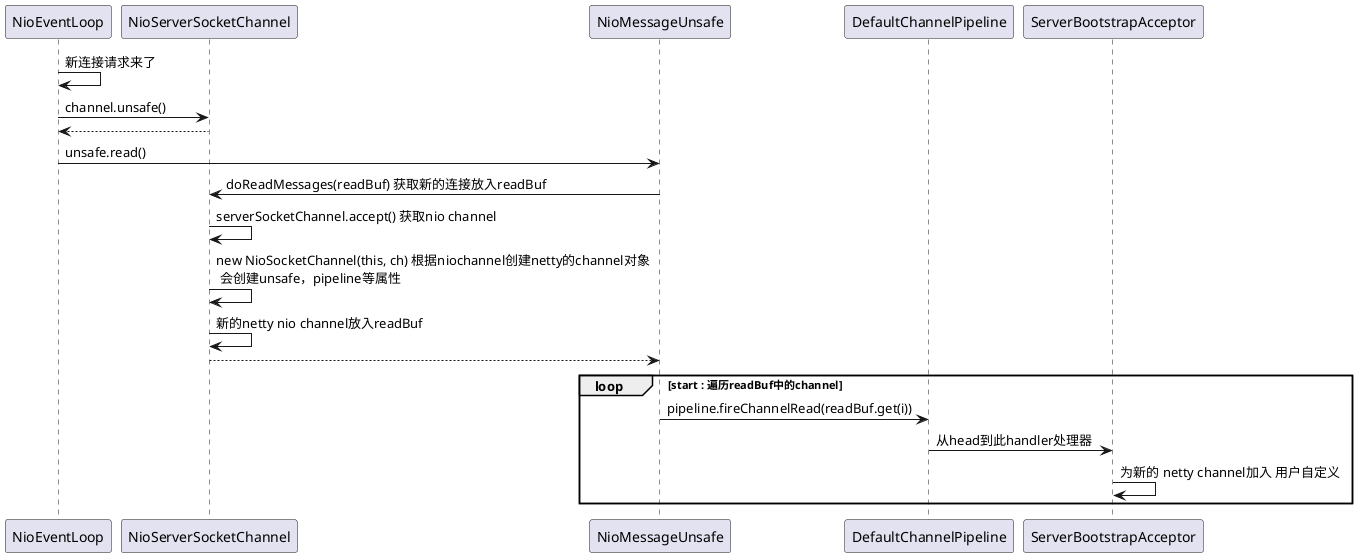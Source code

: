 @startuml
NioEventLoop -> NioEventLoop:新连接请求来了
NioEventLoop -> NioServerSocketChannel:channel.unsafe()
NioServerSocketChannel --> NioEventLoop

NioEventLoop -> NioMessageUnsafe:unsafe.read()

NioMessageUnsafe -> NioServerSocketChannel:doReadMessages(readBuf) 获取新的连接放入readBuf
NioServerSocketChannel -> NioServerSocketChannel:serverSocketChannel.accept() 获取nio channel
NioServerSocketChannel -> NioServerSocketChannel:new NioSocketChannel(this, ch) 根据niochannel创建netty的channel对象 \n 会创建unsafe，pipeline等属性
NioServerSocketChannel -> NioServerSocketChannel:新的netty nio channel放入readBuf
NioServerSocketChannel --> NioMessageUnsafe:
loop start : 遍历readBuf中的channel
NioMessageUnsafe -> DefaultChannelPipeline:pipeline.fireChannelRead(readBuf.get(i))
DefaultChannelPipeline -> ServerBootstrapAcceptor: 从head到此handler处理器
ServerBootstrapAcceptor -> ServerBootstrapAcceptor:为新的 netty channel加入 用户自定义

end

@enduml